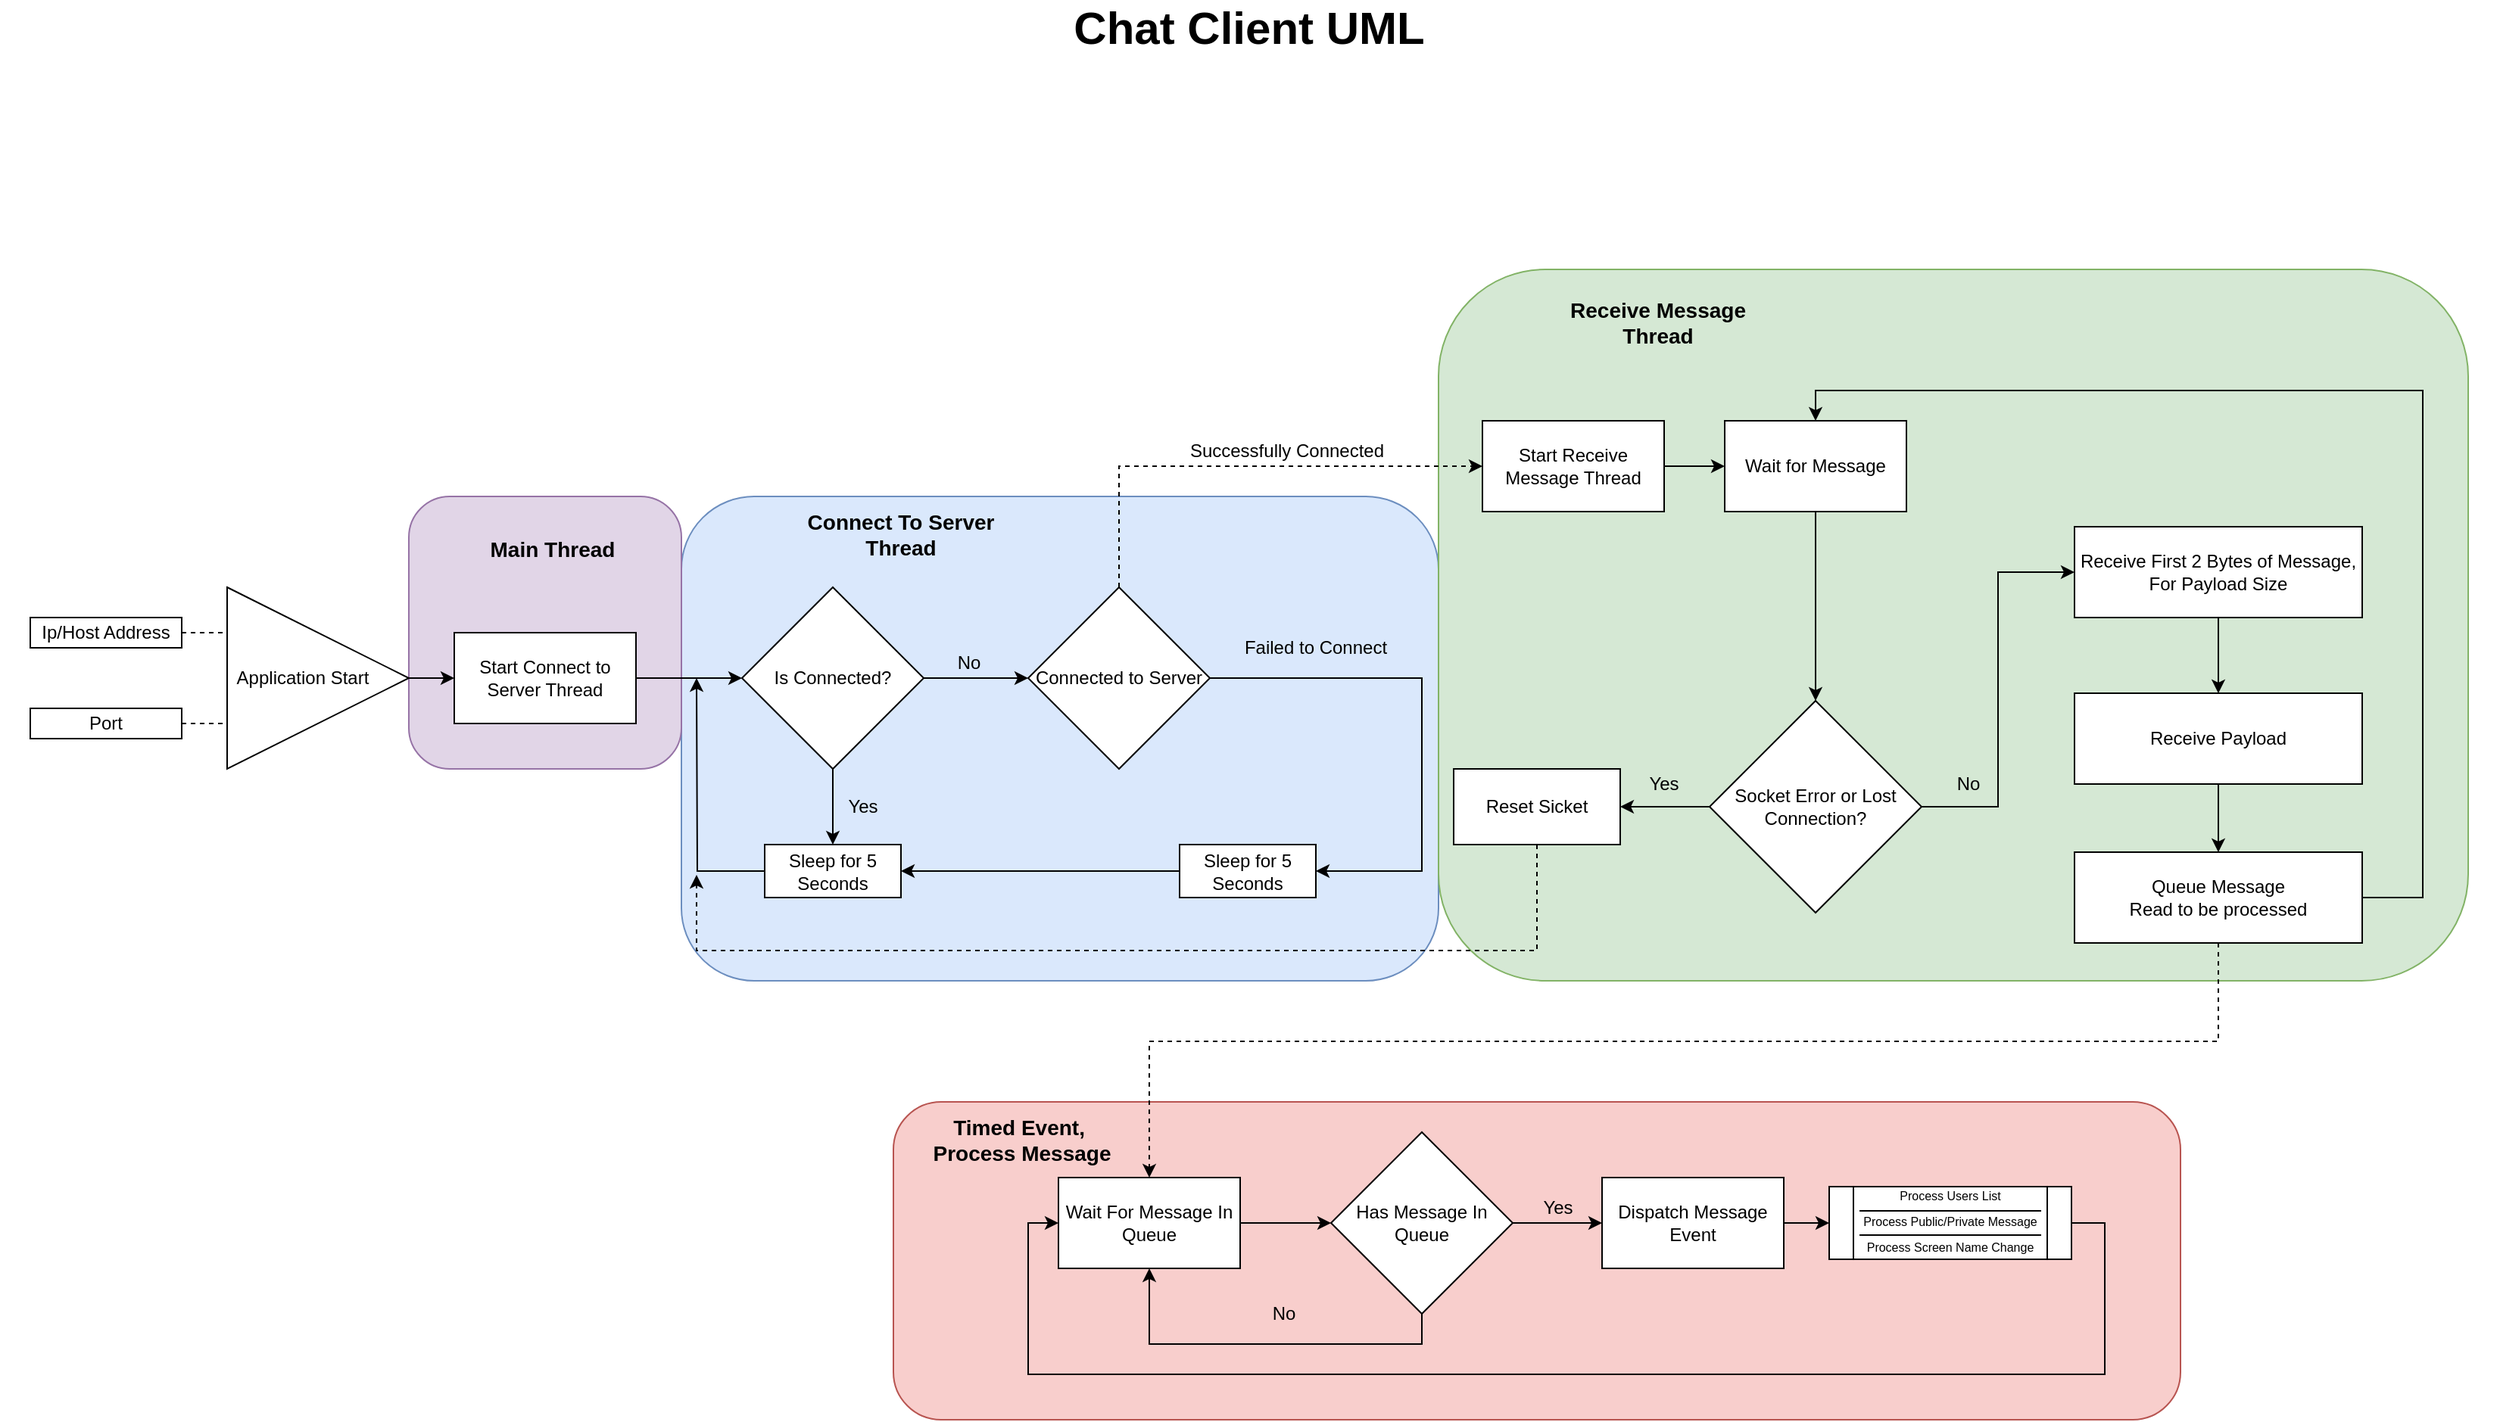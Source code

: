 <mxfile version="12.9.2" type="github">
  <diagram id="r02RHBNnV6Bh3Al3e_Ir" name="Page-1">
    <mxGraphModel dx="981" dy="526" grid="1" gridSize="10" guides="1" tooltips="1" connect="1" arrows="1" fold="1" page="1" pageScale="1" pageWidth="1654" pageHeight="1169" math="0" shadow="0">
      <root>
        <mxCell id="0" />
        <mxCell id="Jixa7gBj_222kOkIKWaB-83" value="Untitled Layer" parent="0" />
        <mxCell id="Jixa7gBj_222kOkIKWaB-84" value="" style="rounded=1;whiteSpace=wrap;html=1;shadow=0;glass=0;comic=0;startSize=28;fillColor=#dae8fc;strokeColor=#6c8ebf;" vertex="1" parent="Jixa7gBj_222kOkIKWaB-83">
          <mxGeometry x="450" y="380" width="500" height="320" as="geometry" />
        </mxCell>
        <mxCell id="Jixa7gBj_222kOkIKWaB-85" value="&lt;font style=&quot;font-size: 14px&quot;&gt;Connect To Server Thread&lt;/font&gt;" style="text;html=1;strokeColor=none;fillColor=none;align=center;verticalAlign=middle;whiteSpace=wrap;rounded=0;shadow=0;glass=0;comic=0;startSize=28;fontStyle=1" vertex="1" parent="Jixa7gBj_222kOkIKWaB-83">
          <mxGeometry x="530" y="390" width="130" height="30" as="geometry" />
        </mxCell>
        <mxCell id="Jixa7gBj_222kOkIKWaB-86" value="" style="rounded=1;whiteSpace=wrap;html=1;shadow=0;glass=0;comic=0;startSize=28;fillColor=#d5e8d4;strokeColor=#82b366;" vertex="1" parent="Jixa7gBj_222kOkIKWaB-83">
          <mxGeometry x="950" y="230" width="680" height="470" as="geometry" />
        </mxCell>
        <mxCell id="Jixa7gBj_222kOkIKWaB-88" value="&lt;font style=&quot;font-size: 14px&quot;&gt;Receive Message Thread&lt;/font&gt;" style="text;html=1;strokeColor=none;fillColor=none;align=center;verticalAlign=middle;whiteSpace=wrap;rounded=0;shadow=0;glass=0;comic=0;startSize=28;fontStyle=1" vertex="1" parent="Jixa7gBj_222kOkIKWaB-83">
          <mxGeometry x="1030" y="250" width="130" height="30" as="geometry" />
        </mxCell>
        <mxCell id="Jixa7gBj_222kOkIKWaB-89" value="" style="rounded=1;whiteSpace=wrap;html=1;shadow=0;glass=0;comic=0;startSize=28;fillColor=#f8cecc;strokeColor=#b85450;" vertex="1" parent="Jixa7gBj_222kOkIKWaB-83">
          <mxGeometry x="590" y="780" width="850" height="210" as="geometry" />
        </mxCell>
        <mxCell id="Jixa7gBj_222kOkIKWaB-90" value="&lt;font style=&quot;font-size: 14px&quot;&gt;Timed Event,&amp;nbsp;&lt;br&gt;Process Message&lt;br&gt;&lt;/font&gt;" style="text;html=1;strokeColor=none;fillColor=none;align=center;verticalAlign=middle;whiteSpace=wrap;rounded=0;shadow=0;glass=0;comic=0;startSize=28;fontStyle=1" vertex="1" parent="Jixa7gBj_222kOkIKWaB-83">
          <mxGeometry x="610" y="790" width="130" height="30" as="geometry" />
        </mxCell>
        <mxCell id="Jixa7gBj_222kOkIKWaB-91" value="" style="rounded=1;whiteSpace=wrap;html=1;shadow=0;glass=0;comic=0;startSize=28;fillColor=#e1d5e7;strokeColor=#9673a6;" vertex="1" parent="Jixa7gBj_222kOkIKWaB-83">
          <mxGeometry x="270" y="380" width="180" height="180" as="geometry" />
        </mxCell>
        <mxCell id="Jixa7gBj_222kOkIKWaB-92" value="&lt;font style=&quot;font-size: 14px&quot;&gt;Main Thread&lt;/font&gt;" style="text;html=1;strokeColor=none;fillColor=none;align=center;verticalAlign=middle;whiteSpace=wrap;rounded=0;shadow=0;glass=0;comic=0;startSize=28;fontStyle=1" vertex="1" parent="Jixa7gBj_222kOkIKWaB-83">
          <mxGeometry x="300" y="400" width="130" height="30" as="geometry" />
        </mxCell>
        <mxCell id="1" parent="0" />
        <mxCell id="nwkV5xv7XDDrVNL-zr_2-6" value="" style="triangle;whiteSpace=wrap;html=1;" parent="1" vertex="1">
          <mxGeometry x="150" y="440" width="120" height="120" as="geometry" />
        </mxCell>
        <mxCell id="nwkV5xv7XDDrVNL-zr_2-7" value="Application Start" style="text;html=1;strokeColor=none;fillColor=none;align=center;verticalAlign=middle;whiteSpace=wrap;rounded=0;" parent="1" vertex="1">
          <mxGeometry x="150" y="490" width="100" height="20" as="geometry" />
        </mxCell>
        <mxCell id="nwkV5xv7XDDrVNL-zr_2-11" value="" style="rounded=0;whiteSpace=wrap;html=1;" parent="1" vertex="1">
          <mxGeometry x="20" y="460" width="100" height="20" as="geometry" />
        </mxCell>
        <mxCell id="nwkV5xv7XDDrVNL-zr_2-9" value="Ip/Host Address" style="text;html=1;strokeColor=none;fillColor=none;align=center;verticalAlign=middle;whiteSpace=wrap;rounded=0;" parent="1" vertex="1">
          <mxGeometry x="20" y="460" width="100" height="20" as="geometry" />
        </mxCell>
        <mxCell id="nwkV5xv7XDDrVNL-zr_2-12" value="" style="rounded=0;whiteSpace=wrap;html=1;" parent="1" vertex="1">
          <mxGeometry x="20" y="520" width="100" height="20" as="geometry" />
        </mxCell>
        <mxCell id="nwkV5xv7XDDrVNL-zr_2-13" value="Port" style="text;html=1;strokeColor=none;fillColor=none;align=center;verticalAlign=middle;whiteSpace=wrap;rounded=0;" parent="1" vertex="1">
          <mxGeometry x="20" y="520" width="100" height="20" as="geometry" />
        </mxCell>
        <mxCell id="nwkV5xv7XDDrVNL-zr_2-14" value="" style="endArrow=none;dashed=1;html=1;exitX=1;exitY=0.5;exitDx=0;exitDy=0;entryX=0;entryY=0.25;entryDx=0;entryDy=0;" parent="1" source="nwkV5xv7XDDrVNL-zr_2-9" target="nwkV5xv7XDDrVNL-zr_2-6" edge="1">
          <mxGeometry width="50" height="50" relative="1" as="geometry">
            <mxPoint x="240" y="520" as="sourcePoint" />
            <mxPoint x="290" y="470" as="targetPoint" />
          </mxGeometry>
        </mxCell>
        <mxCell id="nwkV5xv7XDDrVNL-zr_2-15" value="" style="endArrow=none;dashed=1;html=1;exitX=1;exitY=0.5;exitDx=0;exitDy=0;entryX=0;entryY=0.75;entryDx=0;entryDy=0;" parent="1" source="nwkV5xv7XDDrVNL-zr_2-13" target="nwkV5xv7XDDrVNL-zr_2-6" edge="1">
          <mxGeometry width="50" height="50" relative="1" as="geometry">
            <mxPoint x="130" y="480" as="sourcePoint" />
            <mxPoint x="170" y="480" as="targetPoint" />
          </mxGeometry>
        </mxCell>
        <mxCell id="nwkV5xv7XDDrVNL-zr_2-16" value="" style="endArrow=classic;html=1;exitX=1;exitY=0.5;exitDx=0;exitDy=0;entryX=0;entryY=0.5;entryDx=0;entryDy=0;" parent="1" source="nwkV5xv7XDDrVNL-zr_2-6" edge="1" target="Jixa7gBj_222kOkIKWaB-13">
          <mxGeometry width="50" height="50" relative="1" as="geometry">
            <mxPoint x="360" y="480" as="sourcePoint" />
            <mxPoint x="320" y="500" as="targetPoint" />
          </mxGeometry>
        </mxCell>
        <mxCell id="nwkV5xv7XDDrVNL-zr_2-30" style="edgeStyle=orthogonalEdgeStyle;rounded=0;orthogonalLoop=1;jettySize=auto;html=1;entryX=0;entryY=0.5;entryDx=0;entryDy=0;exitX=0.5;exitY=0;exitDx=0;exitDy=0;dashed=1;" parent="1" source="Jixa7gBj_222kOkIKWaB-18" edge="1" target="nwkV5xv7XDDrVNL-zr_2-33">
          <mxGeometry relative="1" as="geometry">
            <mxPoint x="949" y="405" as="targetPoint" />
            <Array as="points">
              <mxPoint x="739" y="360" />
            </Array>
            <mxPoint x="739.5" y="445" as="sourcePoint" />
          </mxGeometry>
        </mxCell>
        <mxCell id="nwkV5xv7XDDrVNL-zr_2-26" value="" style="rounded=0;whiteSpace=wrap;html=1;" parent="1" vertex="1">
          <mxGeometry x="779" y="610" width="90" height="35" as="geometry" />
        </mxCell>
        <mxCell id="nwkV5xv7XDDrVNL-zr_2-28" style="edgeStyle=orthogonalEdgeStyle;rounded=0;orthogonalLoop=1;jettySize=auto;html=1;entryX=1;entryY=0.5;entryDx=0;entryDy=0;exitX=0;exitY=0.5;exitDx=0;exitDy=0;" parent="1" source="nwkV5xv7XDDrVNL-zr_2-27" target="Jixa7gBj_222kOkIKWaB-24" edge="1">
          <mxGeometry relative="1" as="geometry">
            <mxPoint x="739.5" y="585" as="targetPoint" />
          </mxGeometry>
        </mxCell>
        <mxCell id="nwkV5xv7XDDrVNL-zr_2-27" value="Sleep for 5 Seconds" style="text;html=1;strokeColor=none;fillColor=none;align=center;verticalAlign=middle;whiteSpace=wrap;rounded=0;" parent="1" vertex="1">
          <mxGeometry x="779" y="610" width="90" height="35" as="geometry" />
        </mxCell>
        <mxCell id="nwkV5xv7XDDrVNL-zr_2-29" value="Failed to Connect" style="text;html=1;strokeColor=none;fillColor=none;align=center;verticalAlign=middle;whiteSpace=wrap;rounded=0;" parent="1" vertex="1">
          <mxGeometry x="819" y="470" width="100" height="20" as="geometry" />
        </mxCell>
        <mxCell id="nwkV5xv7XDDrVNL-zr_2-31" value="Successfully Connected" style="text;html=1;strokeColor=none;fillColor=none;align=center;verticalAlign=middle;whiteSpace=wrap;rounded=0;" parent="1" vertex="1">
          <mxGeometry x="770" y="340" width="160" height="20" as="geometry" />
        </mxCell>
        <mxCell id="nwkV5xv7XDDrVNL-zr_2-32" value="" style="rounded=0;whiteSpace=wrap;html=1;" parent="1" vertex="1">
          <mxGeometry x="979" y="330" width="120" height="60" as="geometry" />
        </mxCell>
        <mxCell id="Jixa7gBj_222kOkIKWaB-4" style="edgeStyle=orthogonalEdgeStyle;rounded=0;orthogonalLoop=1;jettySize=auto;html=1;entryX=0;entryY=0.5;entryDx=0;entryDy=0;" edge="1" parent="1" source="nwkV5xv7XDDrVNL-zr_2-33" target="Jixa7gBj_222kOkIKWaB-1">
          <mxGeometry relative="1" as="geometry" />
        </mxCell>
        <mxCell id="nwkV5xv7XDDrVNL-zr_2-33" value="Start Receive Message Thread" style="text;html=1;strokeColor=none;fillColor=none;align=center;verticalAlign=middle;whiteSpace=wrap;rounded=0;" parent="1" vertex="1">
          <mxGeometry x="979" y="330" width="120" height="60" as="geometry" />
        </mxCell>
        <mxCell id="Jixa7gBj_222kOkIKWaB-5" style="edgeStyle=orthogonalEdgeStyle;rounded=0;orthogonalLoop=1;jettySize=auto;html=1;entryX=0.5;entryY=0;entryDx=0;entryDy=0;" edge="1" parent="1" source="Jixa7gBj_222kOkIKWaB-1" target="Jixa7gBj_222kOkIKWaB-3">
          <mxGeometry relative="1" as="geometry" />
        </mxCell>
        <mxCell id="Jixa7gBj_222kOkIKWaB-1" value="Wait for Message" style="rounded=0;whiteSpace=wrap;html=1;" vertex="1" parent="1">
          <mxGeometry x="1139" y="330" width="120" height="60" as="geometry" />
        </mxCell>
        <mxCell id="Jixa7gBj_222kOkIKWaB-8" style="edgeStyle=orthogonalEdgeStyle;rounded=0;orthogonalLoop=1;jettySize=auto;html=1;entryX=0;entryY=0.5;entryDx=0;entryDy=0;" edge="1" parent="1" source="Jixa7gBj_222kOkIKWaB-3" target="Jixa7gBj_222kOkIKWaB-6">
          <mxGeometry relative="1" as="geometry" />
        </mxCell>
        <mxCell id="Jixa7gBj_222kOkIKWaB-37" style="edgeStyle=orthogonalEdgeStyle;rounded=0;orthogonalLoop=1;jettySize=auto;html=1;entryX=1;entryY=0.5;entryDx=0;entryDy=0;" edge="1" parent="1" source="Jixa7gBj_222kOkIKWaB-3" target="Jixa7gBj_222kOkIKWaB-36">
          <mxGeometry relative="1" as="geometry" />
        </mxCell>
        <mxCell id="Jixa7gBj_222kOkIKWaB-3" value="Socket Error or Lost Connection?" style="rhombus;whiteSpace=wrap;html=1;" vertex="1" parent="1">
          <mxGeometry x="1129" y="515" width="140" height="140" as="geometry" />
        </mxCell>
        <mxCell id="Jixa7gBj_222kOkIKWaB-31" value="" style="edgeStyle=orthogonalEdgeStyle;rounded=0;orthogonalLoop=1;jettySize=auto;html=1;" edge="1" parent="1" source="Jixa7gBj_222kOkIKWaB-6" target="Jixa7gBj_222kOkIKWaB-30">
          <mxGeometry relative="1" as="geometry" />
        </mxCell>
        <mxCell id="Jixa7gBj_222kOkIKWaB-6" value="Receive First 2 Bytes of Message, For Payload Size" style="rounded=0;whiteSpace=wrap;html=1;" vertex="1" parent="1">
          <mxGeometry x="1370" y="400" width="190" height="60" as="geometry" />
        </mxCell>
        <mxCell id="Jixa7gBj_222kOkIKWaB-33" value="" style="edgeStyle=orthogonalEdgeStyle;rounded=0;orthogonalLoop=1;jettySize=auto;html=1;" edge="1" parent="1" source="Jixa7gBj_222kOkIKWaB-30" target="Jixa7gBj_222kOkIKWaB-32">
          <mxGeometry relative="1" as="geometry" />
        </mxCell>
        <mxCell id="Jixa7gBj_222kOkIKWaB-30" value="Receive Payload" style="rounded=0;whiteSpace=wrap;html=1;" vertex="1" parent="1">
          <mxGeometry x="1370" y="510" width="190" height="60" as="geometry" />
        </mxCell>
        <mxCell id="Jixa7gBj_222kOkIKWaB-34" style="edgeStyle=orthogonalEdgeStyle;rounded=0;orthogonalLoop=1;jettySize=auto;html=1;entryX=0.5;entryY=0;entryDx=0;entryDy=0;" edge="1" parent="1" source="Jixa7gBj_222kOkIKWaB-32" target="Jixa7gBj_222kOkIKWaB-1">
          <mxGeometry relative="1" as="geometry">
            <mxPoint x="1190" y="350" as="targetPoint" />
            <Array as="points">
              <mxPoint x="1600" y="645" />
              <mxPoint x="1600" y="310" />
              <mxPoint x="1199" y="310" />
            </Array>
          </mxGeometry>
        </mxCell>
        <mxCell id="Jixa7gBj_222kOkIKWaB-73" style="edgeStyle=orthogonalEdgeStyle;rounded=0;orthogonalLoop=1;jettySize=auto;html=1;startSize=28;entryX=0.5;entryY=0;entryDx=0;entryDy=0;dashed=1;" edge="1" parent="1" source="Jixa7gBj_222kOkIKWaB-32" target="Jixa7gBj_222kOkIKWaB-40">
          <mxGeometry relative="1" as="geometry">
            <mxPoint x="1390.0" y="780" as="targetPoint" />
            <Array as="points">
              <mxPoint x="1465" y="740" />
              <mxPoint x="759" y="740" />
            </Array>
          </mxGeometry>
        </mxCell>
        <mxCell id="Jixa7gBj_222kOkIKWaB-32" value="Queue Message&lt;br&gt;Read to be processed" style="rounded=0;whiteSpace=wrap;html=1;" vertex="1" parent="1">
          <mxGeometry x="1370" y="615" width="190" height="60" as="geometry" />
        </mxCell>
        <mxCell id="Jixa7gBj_222kOkIKWaB-10" value="Yes" style="text;html=1;strokeColor=none;fillColor=none;align=center;verticalAlign=middle;whiteSpace=wrap;rounded=0;" vertex="1" parent="1">
          <mxGeometry x="1079" y="560" width="40" height="20" as="geometry" />
        </mxCell>
        <mxCell id="Jixa7gBj_222kOkIKWaB-11" value="No" style="text;html=1;strokeColor=none;fillColor=none;align=center;verticalAlign=middle;whiteSpace=wrap;rounded=0;" vertex="1" parent="1">
          <mxGeometry x="1280" y="560" width="40" height="20" as="geometry" />
        </mxCell>
        <mxCell id="Jixa7gBj_222kOkIKWaB-19" style="edgeStyle=orthogonalEdgeStyle;rounded=0;orthogonalLoop=1;jettySize=auto;html=1;entryX=0;entryY=0.5;entryDx=0;entryDy=0;" edge="1" parent="1" source="Jixa7gBj_222kOkIKWaB-12" target="Jixa7gBj_222kOkIKWaB-18">
          <mxGeometry relative="1" as="geometry" />
        </mxCell>
        <mxCell id="Jixa7gBj_222kOkIKWaB-25" style="edgeStyle=orthogonalEdgeStyle;rounded=0;orthogonalLoop=1;jettySize=auto;html=1;entryX=0.5;entryY=0;entryDx=0;entryDy=0;" edge="1" parent="1" source="Jixa7gBj_222kOkIKWaB-12" target="Jixa7gBj_222kOkIKWaB-24">
          <mxGeometry relative="1" as="geometry" />
        </mxCell>
        <mxCell id="Jixa7gBj_222kOkIKWaB-12" value="Is Connected?" style="rhombus;whiteSpace=wrap;html=1;" vertex="1" parent="1">
          <mxGeometry x="490" y="440" width="120" height="120" as="geometry" />
        </mxCell>
        <mxCell id="Jixa7gBj_222kOkIKWaB-14" style="edgeStyle=orthogonalEdgeStyle;rounded=0;orthogonalLoop=1;jettySize=auto;html=1;entryX=0;entryY=0.5;entryDx=0;entryDy=0;" edge="1" parent="1" source="Jixa7gBj_222kOkIKWaB-13" target="Jixa7gBj_222kOkIKWaB-12">
          <mxGeometry relative="1" as="geometry">
            <mxPoint x="450" y="500" as="targetPoint" />
          </mxGeometry>
        </mxCell>
        <mxCell id="Jixa7gBj_222kOkIKWaB-13" value="&lt;span style=&quot;white-space: normal&quot;&gt;Start Connect to Server Thread&lt;/span&gt;" style="rounded=0;whiteSpace=wrap;html=1;" vertex="1" parent="1">
          <mxGeometry x="300" y="470" width="120" height="60" as="geometry" />
        </mxCell>
        <mxCell id="Jixa7gBj_222kOkIKWaB-20" style="edgeStyle=orthogonalEdgeStyle;rounded=0;orthogonalLoop=1;jettySize=auto;html=1;entryX=1;entryY=0.5;entryDx=0;entryDy=0;" edge="1" parent="1" source="Jixa7gBj_222kOkIKWaB-18" target="nwkV5xv7XDDrVNL-zr_2-27">
          <mxGeometry relative="1" as="geometry">
            <mxPoint x="929" y="600" as="targetPoint" />
            <Array as="points">
              <mxPoint x="939" y="500" />
              <mxPoint x="939" y="628" />
            </Array>
          </mxGeometry>
        </mxCell>
        <mxCell id="Jixa7gBj_222kOkIKWaB-18" value="Connected to Server" style="rhombus;whiteSpace=wrap;html=1;" vertex="1" parent="1">
          <mxGeometry x="679" y="440" width="120" height="120" as="geometry" />
        </mxCell>
        <mxCell id="Jixa7gBj_222kOkIKWaB-21" value="No" style="text;html=1;strokeColor=none;fillColor=none;align=center;verticalAlign=middle;whiteSpace=wrap;rounded=0;" vertex="1" parent="1">
          <mxGeometry x="620" y="480" width="40" height="20" as="geometry" />
        </mxCell>
        <mxCell id="Jixa7gBj_222kOkIKWaB-23" value="" style="rounded=0;whiteSpace=wrap;html=1;" vertex="1" parent="1">
          <mxGeometry x="505" y="610" width="90" height="35" as="geometry" />
        </mxCell>
        <mxCell id="Jixa7gBj_222kOkIKWaB-26" style="edgeStyle=orthogonalEdgeStyle;rounded=0;orthogonalLoop=1;jettySize=auto;html=1;" edge="1" parent="1" source="Jixa7gBj_222kOkIKWaB-24">
          <mxGeometry relative="1" as="geometry">
            <mxPoint x="460" y="500" as="targetPoint" />
          </mxGeometry>
        </mxCell>
        <mxCell id="Jixa7gBj_222kOkIKWaB-24" value="Sleep for 5 Seconds" style="text;html=1;strokeColor=none;fillColor=none;align=center;verticalAlign=middle;whiteSpace=wrap;rounded=0;" vertex="1" parent="1">
          <mxGeometry x="505" y="610" width="90" height="35" as="geometry" />
        </mxCell>
        <mxCell id="Jixa7gBj_222kOkIKWaB-27" value="Yes" style="text;html=1;strokeColor=none;fillColor=none;align=center;verticalAlign=middle;whiteSpace=wrap;rounded=0;" vertex="1" parent="1">
          <mxGeometry x="550" y="575" width="40" height="20" as="geometry" />
        </mxCell>
        <mxCell id="Jixa7gBj_222kOkIKWaB-39" style="edgeStyle=orthogonalEdgeStyle;rounded=0;orthogonalLoop=1;jettySize=auto;html=1;exitX=0.5;exitY=1;exitDx=0;exitDy=0;dashed=1;" edge="1" parent="1" source="Jixa7gBj_222kOkIKWaB-36">
          <mxGeometry relative="1" as="geometry">
            <mxPoint x="460" y="630" as="targetPoint" />
            <Array as="points">
              <mxPoint x="1015" y="680" />
              <mxPoint x="460" y="680" />
            </Array>
          </mxGeometry>
        </mxCell>
        <mxCell id="Jixa7gBj_222kOkIKWaB-36" value="Reset Sicket" style="rounded=0;whiteSpace=wrap;html=1;" vertex="1" parent="1">
          <mxGeometry x="960" y="560" width="110" height="50" as="geometry" />
        </mxCell>
        <mxCell id="Jixa7gBj_222kOkIKWaB-43" style="edgeStyle=orthogonalEdgeStyle;rounded=0;orthogonalLoop=1;jettySize=auto;html=1;exitX=1;exitY=0.5;exitDx=0;exitDy=0;" edge="1" parent="1" source="Jixa7gBj_222kOkIKWaB-40" target="Jixa7gBj_222kOkIKWaB-42">
          <mxGeometry relative="1" as="geometry" />
        </mxCell>
        <mxCell id="Jixa7gBj_222kOkIKWaB-40" value="Wait For Message In Queue" style="rounded=0;whiteSpace=wrap;html=1;" vertex="1" parent="1">
          <mxGeometry x="699" y="830" width="120" height="60" as="geometry" />
        </mxCell>
        <mxCell id="Jixa7gBj_222kOkIKWaB-44" style="edgeStyle=orthogonalEdgeStyle;rounded=0;orthogonalLoop=1;jettySize=auto;html=1;exitX=0.5;exitY=1;exitDx=0;exitDy=0;entryX=0.5;entryY=1;entryDx=0;entryDy=0;" edge="1" parent="1" source="Jixa7gBj_222kOkIKWaB-42" target="Jixa7gBj_222kOkIKWaB-40">
          <mxGeometry relative="1" as="geometry">
            <mxPoint x="739" y="990" as="targetPoint" />
          </mxGeometry>
        </mxCell>
        <mxCell id="Jixa7gBj_222kOkIKWaB-47" style="edgeStyle=orthogonalEdgeStyle;rounded=0;orthogonalLoop=1;jettySize=auto;html=1;exitX=1;exitY=0.5;exitDx=0;exitDy=0;entryX=0;entryY=0.5;entryDx=0;entryDy=0;" edge="1" parent="1" source="Jixa7gBj_222kOkIKWaB-42" target="Jixa7gBj_222kOkIKWaB-46">
          <mxGeometry relative="1" as="geometry" />
        </mxCell>
        <mxCell id="Jixa7gBj_222kOkIKWaB-42" value="Has Message In Queue" style="rhombus;whiteSpace=wrap;html=1;" vertex="1" parent="1">
          <mxGeometry x="879" y="800" width="120" height="120" as="geometry" />
        </mxCell>
        <mxCell id="Jixa7gBj_222kOkIKWaB-45" value="No" style="text;html=1;strokeColor=none;fillColor=none;align=center;verticalAlign=middle;whiteSpace=wrap;rounded=0;" vertex="1" parent="1">
          <mxGeometry x="828" y="910" width="40" height="20" as="geometry" />
        </mxCell>
        <mxCell id="Jixa7gBj_222kOkIKWaB-49" style="edgeStyle=orthogonalEdgeStyle;rounded=0;orthogonalLoop=1;jettySize=auto;html=1;entryX=0;entryY=0.5;entryDx=0;entryDy=0;exitX=1;exitY=0.5;exitDx=0;exitDy=0;" edge="1" parent="1" source="Jixa7gBj_222kOkIKWaB-61" target="Jixa7gBj_222kOkIKWaB-40">
          <mxGeometry relative="1" as="geometry">
            <mxPoint x="689" y="1040" as="targetPoint" />
            <mxPoint x="1410" y="870" as="sourcePoint" />
            <Array as="points">
              <mxPoint x="1390" y="860" />
              <mxPoint x="1390" y="960" />
              <mxPoint x="679" y="960" />
              <mxPoint x="679" y="860" />
            </Array>
          </mxGeometry>
        </mxCell>
        <mxCell id="Jixa7gBj_222kOkIKWaB-72" style="edgeStyle=orthogonalEdgeStyle;rounded=0;orthogonalLoop=1;jettySize=auto;html=1;exitX=1;exitY=0.5;exitDx=0;exitDy=0;startSize=28;entryX=0;entryY=0.5;entryDx=0;entryDy=0;" edge="1" parent="1" source="Jixa7gBj_222kOkIKWaB-46" target="Jixa7gBj_222kOkIKWaB-61">
          <mxGeometry relative="1" as="geometry">
            <mxPoint x="1200" y="860.207" as="targetPoint" />
          </mxGeometry>
        </mxCell>
        <mxCell id="Jixa7gBj_222kOkIKWaB-46" value="Dispatch Message Event" style="rounded=0;whiteSpace=wrap;html=1;" vertex="1" parent="1">
          <mxGeometry x="1058" y="830" width="120" height="60" as="geometry" />
        </mxCell>
        <mxCell id="Jixa7gBj_222kOkIKWaB-48" value="Yes" style="text;html=1;strokeColor=none;fillColor=none;align=center;verticalAlign=middle;whiteSpace=wrap;rounded=0;" vertex="1" parent="1">
          <mxGeometry x="1009" y="840" width="40" height="20" as="geometry" />
        </mxCell>
        <mxCell id="Jixa7gBj_222kOkIKWaB-71" value="" style="group" vertex="1" connectable="0" parent="1">
          <mxGeometry x="1208" y="836" width="160" height="48" as="geometry" />
        </mxCell>
        <mxCell id="Jixa7gBj_222kOkIKWaB-61" value="" style="shape=process;whiteSpace=wrap;html=1;backgroundOutline=1;rounded=0;shadow=0;glass=0;comic=0;startSize=28;" vertex="1" parent="Jixa7gBj_222kOkIKWaB-71">
          <mxGeometry width="160" height="48" as="geometry" />
        </mxCell>
        <mxCell id="Jixa7gBj_222kOkIKWaB-63" value="&lt;font style=&quot;font-size: 8px&quot;&gt;Process Users List&lt;/font&gt;" style="text;html=1;strokeColor=none;fillColor=none;align=center;verticalAlign=middle;whiteSpace=wrap;rounded=0;shadow=0;glass=0;comic=0;startSize=28;" vertex="1" parent="Jixa7gBj_222kOkIKWaB-71">
          <mxGeometry x="10" width="140" height="10" as="geometry" />
        </mxCell>
        <mxCell id="Jixa7gBj_222kOkIKWaB-64" value="&lt;font style=&quot;font-size: 8px&quot;&gt;Process Public/Private Message&lt;/font&gt;" style="text;html=1;strokeColor=none;fillColor=none;align=center;verticalAlign=middle;whiteSpace=wrap;rounded=0;shadow=0;glass=0;comic=0;startSize=28;" vertex="1" parent="Jixa7gBj_222kOkIKWaB-71">
          <mxGeometry x="10" y="17" width="140" height="10" as="geometry" />
        </mxCell>
        <mxCell id="Jixa7gBj_222kOkIKWaB-66" value="&lt;font style=&quot;font-size: 8px&quot;&gt;Process Screen Name Change&lt;/font&gt;" style="text;html=1;strokeColor=none;fillColor=none;align=center;verticalAlign=middle;whiteSpace=wrap;rounded=0;shadow=0;glass=0;comic=0;startSize=28;" vertex="1" parent="Jixa7gBj_222kOkIKWaB-71">
          <mxGeometry x="10" y="34" width="140" height="10" as="geometry" />
        </mxCell>
        <mxCell id="Jixa7gBj_222kOkIKWaB-67" value="" style="endArrow=none;html=1;" edge="1" parent="Jixa7gBj_222kOkIKWaB-71">
          <mxGeometry width="50" height="50" relative="1" as="geometry">
            <mxPoint x="20" y="16" as="sourcePoint" />
            <mxPoint x="140" y="16" as="targetPoint" />
          </mxGeometry>
        </mxCell>
        <mxCell id="Jixa7gBj_222kOkIKWaB-68" value="" style="endArrow=none;html=1;" edge="1" parent="Jixa7gBj_222kOkIKWaB-71">
          <mxGeometry width="50" height="50" relative="1" as="geometry">
            <mxPoint x="20" y="32" as="sourcePoint" />
            <mxPoint x="140" y="32" as="targetPoint" />
          </mxGeometry>
        </mxCell>
        <mxCell id="Jixa7gBj_222kOkIKWaB-81" value="&lt;b style=&quot;font-size: 30px&quot;&gt;Chat Client UML&lt;/b&gt;" style="text;html=1;strokeColor=none;fillColor=none;align=center;verticalAlign=middle;whiteSpace=wrap;rounded=0;shadow=0;glass=0;comic=0;startSize=28;" vertex="1" parent="1">
          <mxGeometry y="60" width="1650" height="20" as="geometry" />
        </mxCell>
      </root>
    </mxGraphModel>
  </diagram>
</mxfile>
